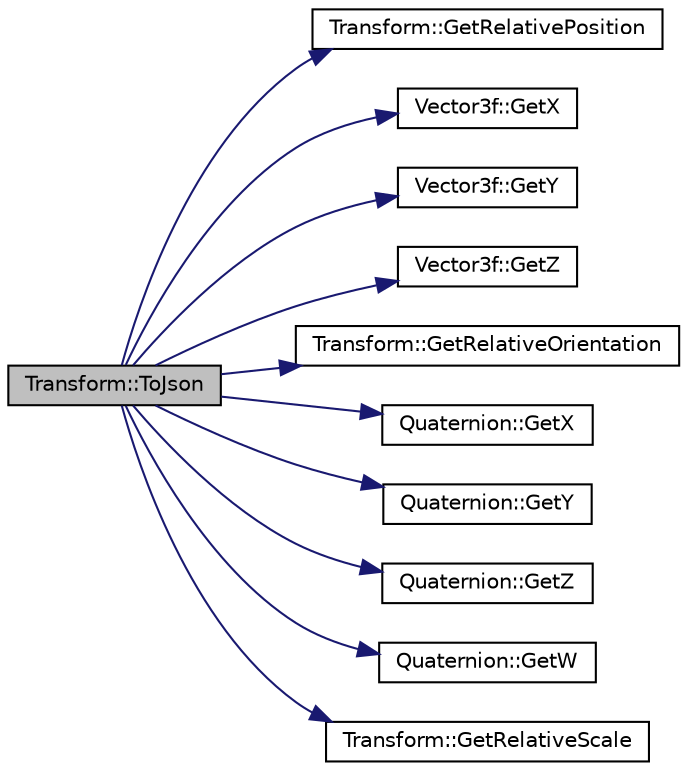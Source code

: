 digraph "Transform::ToJson"
{
 // LATEX_PDF_SIZE
  edge [fontname="Helvetica",fontsize="10",labelfontname="Helvetica",labelfontsize="10"];
  node [fontname="Helvetica",fontsize="10",shape=record];
  rankdir="LR";
  Node290 [label="Transform::ToJson",height=0.2,width=0.4,color="black", fillcolor="grey75", style="filled", fontcolor="black",tooltip="Saves the transform to JSON."];
  Node290 -> Node291 [color="midnightblue",fontsize="10",style="solid",fontname="Helvetica"];
  Node291 [label="Transform::GetRelativePosition",height=0.2,width=0.4,color="black", fillcolor="white", style="filled",URL="$class_transform.html#a07df84a85998644477081fc31d53e546",tooltip="position accessor"];
  Node290 -> Node292 [color="midnightblue",fontsize="10",style="solid",fontname="Helvetica"];
  Node292 [label="Vector3f::GetX",height=0.2,width=0.4,color="black", fillcolor="white", style="filled",URL="$class_vector3f.html#abb50ca8baf8111e9bae60e4f7c144db3",tooltip="x value accessor"];
  Node290 -> Node293 [color="midnightblue",fontsize="10",style="solid",fontname="Helvetica"];
  Node293 [label="Vector3f::GetY",height=0.2,width=0.4,color="black", fillcolor="white", style="filled",URL="$class_vector3f.html#a9a1317e3ba2ef2c5e661d340a74a825a",tooltip="y value accessor"];
  Node290 -> Node294 [color="midnightblue",fontsize="10",style="solid",fontname="Helvetica"];
  Node294 [label="Vector3f::GetZ",height=0.2,width=0.4,color="black", fillcolor="white", style="filled",URL="$class_vector3f.html#a874fc93c81a47a0455afb9cdd542c599",tooltip="z value accessor"];
  Node290 -> Node295 [color="midnightblue",fontsize="10",style="solid",fontname="Helvetica"];
  Node295 [label="Transform::GetRelativeOrientation",height=0.2,width=0.4,color="black", fillcolor="white", style="filled",URL="$class_transform.html#a480af94b677d5c77a8c4cf8aeb3e2d4d",tooltip="get orientation relative to parent transform"];
  Node290 -> Node296 [color="midnightblue",fontsize="10",style="solid",fontname="Helvetica"];
  Node296 [label="Quaternion::GetX",height=0.2,width=0.4,color="black", fillcolor="white", style="filled",URL="$class_quaternion.html#a417c1fead36c93b56f64c8f0dc2e7b93",tooltip="x value accessor"];
  Node290 -> Node297 [color="midnightblue",fontsize="10",style="solid",fontname="Helvetica"];
  Node297 [label="Quaternion::GetY",height=0.2,width=0.4,color="black", fillcolor="white", style="filled",URL="$class_quaternion.html#a6977767316533f6f29344f75f7e9ce1a",tooltip="y value accessor"];
  Node290 -> Node298 [color="midnightblue",fontsize="10",style="solid",fontname="Helvetica"];
  Node298 [label="Quaternion::GetZ",height=0.2,width=0.4,color="black", fillcolor="white", style="filled",URL="$class_quaternion.html#ab3f47b7b75336eca7710db475e59da5c",tooltip="z value accessor"];
  Node290 -> Node299 [color="midnightblue",fontsize="10",style="solid",fontname="Helvetica"];
  Node299 [label="Quaternion::GetW",height=0.2,width=0.4,color="black", fillcolor="white", style="filled",URL="$class_quaternion.html#aab6106f3b5d030da7cbc450151a88449",tooltip="w value accessor"];
  Node290 -> Node300 [color="midnightblue",fontsize="10",style="solid",fontname="Helvetica"];
  Node300 [label="Transform::GetRelativeScale",height=0.2,width=0.4,color="black", fillcolor="white", style="filled",URL="$class_transform.html#a4f0625e91bc27db4dc0270ab91d649e1",tooltip="get scale relative to parent transform"];
}
